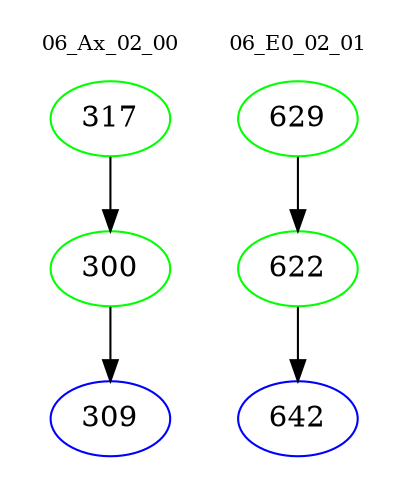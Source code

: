 digraph{
subgraph cluster_0 {
color = white
label = "06_Ax_02_00";
fontsize=10;
T0_317 [label="317", color="green"]
T0_317 -> T0_300 [color="black"]
T0_300 [label="300", color="green"]
T0_300 -> T0_309 [color="black"]
T0_309 [label="309", color="blue"]
}
subgraph cluster_1 {
color = white
label = "06_E0_02_01";
fontsize=10;
T1_629 [label="629", color="green"]
T1_629 -> T1_622 [color="black"]
T1_622 [label="622", color="green"]
T1_622 -> T1_642 [color="black"]
T1_642 [label="642", color="blue"]
}
}
